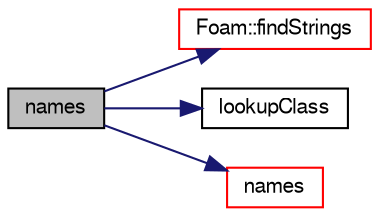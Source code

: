 digraph "names"
{
  bgcolor="transparent";
  edge [fontname="FreeSans",fontsize="10",labelfontname="FreeSans",labelfontsize="10"];
  node [fontname="FreeSans",fontsize="10",shape=record];
  rankdir="LR";
  Node11809 [label="names",height=0.2,width=0.4,color="black", fillcolor="grey75", style="filled", fontcolor="black"];
  Node11809 -> Node11810 [color="midnightblue",fontsize="10",style="solid",fontname="FreeSans"];
  Node11810 [label="Foam::findStrings",height=0.2,width=0.4,color="red",URL="$a21124.html#a24d78dbd0055269ca2a05f27a1edebff",tooltip="Return true if string matches one of the regular expressions. "];
  Node11809 -> Node11859 [color="midnightblue",fontsize="10",style="solid",fontname="FreeSans"];
  Node11859 [label="lookupClass",height=0.2,width=0.4,color="black",URL="$a26326.html#ad20408e9bd7b5446e5bd0dc70b751705",tooltip="Lookup and return all objects of the given Type. "];
  Node11809 -> Node11860 [color="midnightblue",fontsize="10",style="solid",fontname="FreeSans"];
  Node11860 [label="names",height=0.2,width=0.4,color="red",URL="$a26326.html#ada6aa4fc7adb36994dc5e27d319a3acc",tooltip="Return the list of names of the IOobjects. "];
}
